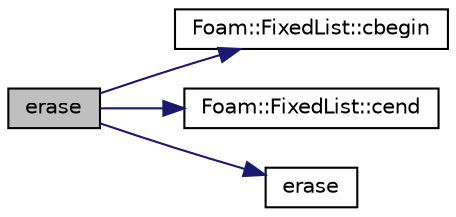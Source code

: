 digraph "erase"
{
  bgcolor="transparent";
  edge [fontname="Helvetica",fontsize="10",labelfontname="Helvetica",labelfontsize="10"];
  node [fontname="Helvetica",fontsize="10",shape=record];
  rankdir="LR";
  Node1 [label="erase",height=0.2,width=0.4,color="black", fillcolor="grey75", style="filled" fontcolor="black"];
  Node1 -> Node2 [color="midnightblue",fontsize="10",style="solid",fontname="Helvetica"];
  Node2 [label="Foam::FixedList::cbegin",height=0.2,width=0.4,color="black",URL="$classFoam_1_1FixedList.html#abfa7c8af773a3773af15b8f22d493fc3",tooltip="Return const_iterator to begin traversing the constant FixedList. "];
  Node1 -> Node3 [color="midnightblue",fontsize="10",style="solid",fontname="Helvetica"];
  Node3 [label="Foam::FixedList::cend",height=0.2,width=0.4,color="black",URL="$classFoam_1_1FixedList.html#a19b9305fa3f81d3f6ef6004ea2ea9e85",tooltip="Return const_iterator to end traversing the constant FixedList. "];
  Node1 -> Node4 [color="midnightblue",fontsize="10",style="solid",fontname="Helvetica"];
  Node4 [label="erase",height=0.2,width=0.4,color="black",URL="$preProcessing_2mapFieldsPar_2createTimes_8H.html#aa2989d1d3cd09b81f77b71a75a8d3e62"];
}
